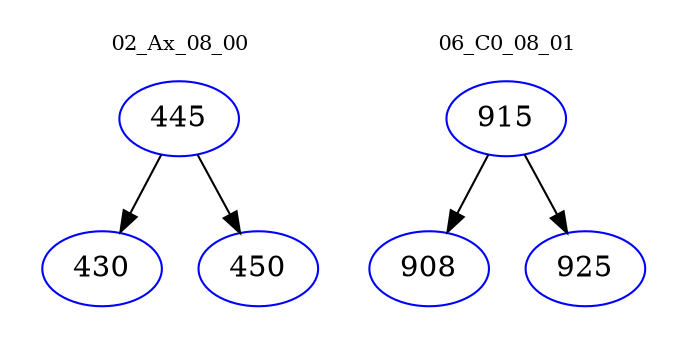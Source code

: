 digraph{
subgraph cluster_0 {
color = white
label = "02_Ax_08_00";
fontsize=10;
T0_445 [label="445", color="blue"]
T0_445 -> T0_430 [color="black"]
T0_430 [label="430", color="blue"]
T0_445 -> T0_450 [color="black"]
T0_450 [label="450", color="blue"]
}
subgraph cluster_1 {
color = white
label = "06_C0_08_01";
fontsize=10;
T1_915 [label="915", color="blue"]
T1_915 -> T1_908 [color="black"]
T1_908 [label="908", color="blue"]
T1_915 -> T1_925 [color="black"]
T1_925 [label="925", color="blue"]
}
}
